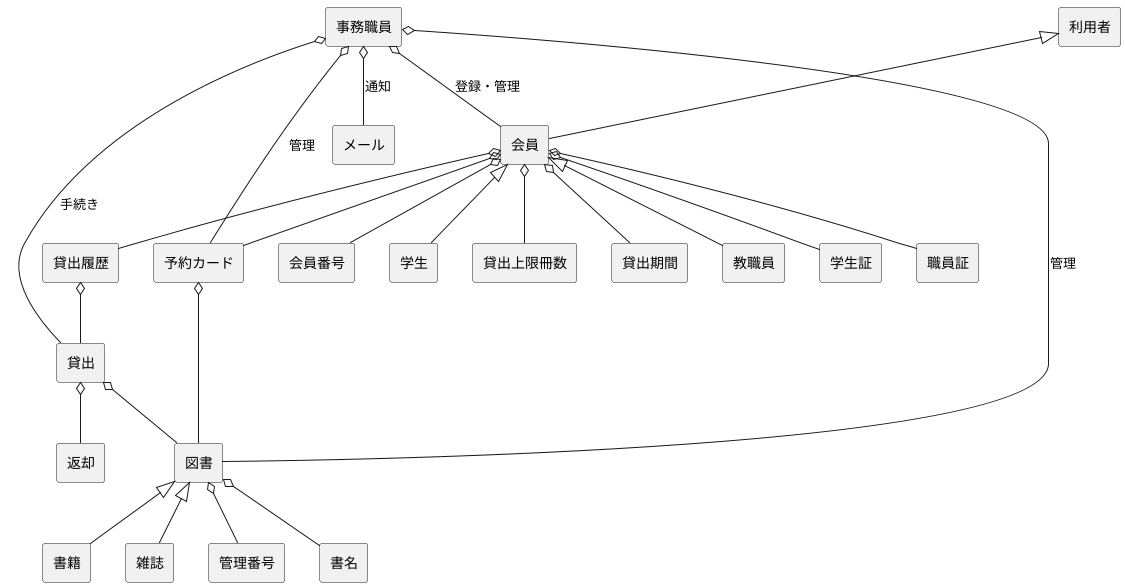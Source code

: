 @startuml 図書館ドメインモデル図（事務職員向け）
skinparam componentStyle rectangle

' --- 中心となる役割 ---
[事務職員]

' --- 会員関連 ---
[利用者]
[会員]
[学生]
[教職員]

[利用者] <|-- [会員]
[会員] <|-- [学生]
[会員] <|-- [教職員]

[会員] o-- [学生証]
[会員] o-- [職員証]
[会員] o-- [会員番号]
[会員] o-- [貸出履歴]
[会員] o-- [予約カード]
[会員] o-- [貸出上限冊数]
[会員] o-- [貸出期間]

' --- 図書関連 ---
[図書]
[書籍]
[雑誌]

[図書] <|-- [書籍]
[図書] <|-- [雑誌]

[図書] o-- [管理番号]
[図書] o-- [書名]

' --- 貸出・予約管理 ---
[貸出履歴] o-- [貸出]
[貸出] o-- [図書]
[貸出] o-- [返却]

[予約カード] o-- [図書]

' --- 事務職員との関係 ---
[事務職員] o-- [会員] : 登録・管理
[事務職員] o-- [図書] : 管理
[事務職員] o-- [貸出] : 手続き
[事務職員] o-- [予約カード] : 管理
[事務職員] o-- [メール] : 通知

@enduml
